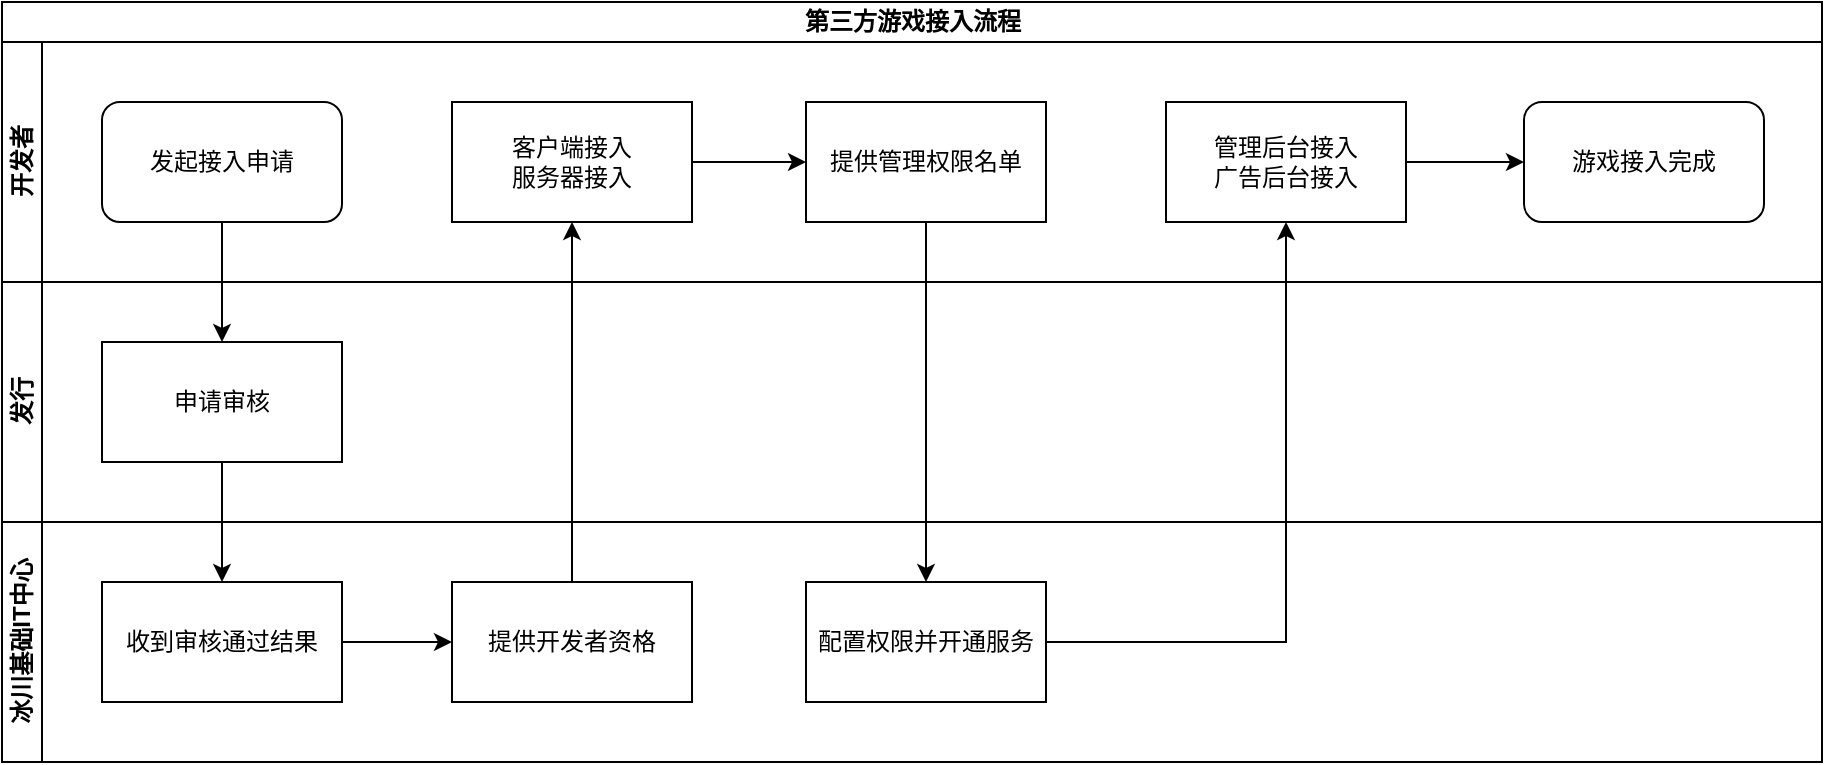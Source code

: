 <mxfile version="13.3.2" type="github">
  <diagram id="1W9tenC9EPOtmQsNZbMY" name="Page-1">
    <mxGraphModel grid="1" shadow="0" math="0" pageHeight="1169" pageWidth="827" pageScale="1" page="1" fold="1" arrows="1" connect="1" tooltips="1" guides="1" gridSize="10" dy="751" dx="1422">
      <root>
        <mxCell id="0" />
        <mxCell id="1" parent="0" />
        <mxCell id="tTeLUpIS2OsSrGD9bRgm-10" value="第三方游戏接入流程" parent="1" vertex="1" style="swimlane;html=1;childLayout=stackLayout;resizeParent=1;resizeParentMax=0;horizontal=1;startSize=20;horizontalStack=0;rounded=0;">
          <mxGeometry as="geometry" y="320" x="448" height="380" width="910" />
        </mxCell>
        <mxCell id="tTeLUpIS2OsSrGD9bRgm-23" value="" parent="tTeLUpIS2OsSrGD9bRgm-10" style="edgeStyle=orthogonalEdgeStyle;rounded=0;orthogonalLoop=1;jettySize=auto;html=1;" target="tTeLUpIS2OsSrGD9bRgm-9" source="tTeLUpIS2OsSrGD9bRgm-8" edge="1">
          <mxGeometry as="geometry" relative="1">
            <mxPoint as="targetPoint" y="190" x="462" />
          </mxGeometry>
        </mxCell>
        <mxCell id="tTeLUpIS2OsSrGD9bRgm-11" value="开发者" parent="tTeLUpIS2OsSrGD9bRgm-10" vertex="1" style="swimlane;html=1;startSize=20;horizontal=0;">
          <mxGeometry as="geometry" y="20" height="120" width="910" />
        </mxCell>
        <mxCell id="tTeLUpIS2OsSrGD9bRgm-21" value="" parent="tTeLUpIS2OsSrGD9bRgm-11" style="edgeStyle=orthogonalEdgeStyle;rounded=0;orthogonalLoop=1;jettySize=auto;html=1;" target="tTeLUpIS2OsSrGD9bRgm-8" source="tTeLUpIS2OsSrGD9bRgm-4" edge="1">
          <mxGeometry as="geometry" relative="1" />
        </mxCell>
        <mxCell id="tTeLUpIS2OsSrGD9bRgm-34" value="" parent="tTeLUpIS2OsSrGD9bRgm-11" style="edgeStyle=orthogonalEdgeStyle;rounded=0;orthogonalLoop=1;jettySize=auto;html=1;" target="tTeLUpIS2OsSrGD9bRgm-33" source="tTeLUpIS2OsSrGD9bRgm-24" edge="1">
          <mxGeometry as="geometry" relative="1" />
        </mxCell>
        <mxCell id="tTeLUpIS2OsSrGD9bRgm-33" value="游戏接入完成" parent="tTeLUpIS2OsSrGD9bRgm-11" vertex="1" style="rounded=1;whiteSpace=wrap;html=1;">
          <mxGeometry as="geometry" y="30" x="761" height="60" width="120" />
        </mxCell>
        <mxCell id="tTeLUpIS2OsSrGD9bRgm-24" value="管理后台接入&lt;br&gt;广告后台接入" parent="tTeLUpIS2OsSrGD9bRgm-11" vertex="1" style="rounded=0;whiteSpace=wrap;html=1;">
          <mxGeometry as="geometry" y="30" x="582" height="60" width="120" />
        </mxCell>
        <mxCell id="tTeLUpIS2OsSrGD9bRgm-8" value="提供管理权限名单" parent="tTeLUpIS2OsSrGD9bRgm-11" vertex="1" style="rounded=0;whiteSpace=wrap;html=1;">
          <mxGeometry as="geometry" y="30" x="402" height="60" width="120" />
        </mxCell>
        <mxCell id="tTeLUpIS2OsSrGD9bRgm-4" value="客户端接入&lt;br&gt;服务器接入" parent="tTeLUpIS2OsSrGD9bRgm-11" vertex="1" style="rounded=0;whiteSpace=wrap;html=1;">
          <mxGeometry as="geometry" y="30" x="225" height="60" width="120" />
        </mxCell>
        <mxCell id="tTeLUpIS2OsSrGD9bRgm-1" value="发起接入申请" parent="tTeLUpIS2OsSrGD9bRgm-11" vertex="1" style="rounded=1;whiteSpace=wrap;html=1;">
          <mxGeometry as="geometry" y="30" x="50" height="60" width="120" />
        </mxCell>
        <mxCell id="tTeLUpIS2OsSrGD9bRgm-12" value="发行" parent="tTeLUpIS2OsSrGD9bRgm-10" vertex="1" style="swimlane;html=1;startSize=20;horizontal=0;">
          <mxGeometry as="geometry" y="140" height="120" width="910" />
        </mxCell>
        <mxCell id="tTeLUpIS2OsSrGD9bRgm-2" value="申请审核" parent="tTeLUpIS2OsSrGD9bRgm-12" vertex="1" style="rounded=0;whiteSpace=wrap;html=1;">
          <mxGeometry as="geometry" y="30" x="50" height="60" width="120" />
        </mxCell>
        <mxCell id="tTeLUpIS2OsSrGD9bRgm-13" value="冰川基础IT中心" parent="tTeLUpIS2OsSrGD9bRgm-10" vertex="1" style="swimlane;html=1;startSize=20;horizontal=0;">
          <mxGeometry as="geometry" y="260" height="120" width="910" />
        </mxCell>
        <mxCell id="tTeLUpIS2OsSrGD9bRgm-17" value="" parent="tTeLUpIS2OsSrGD9bRgm-13" style="edgeStyle=orthogonalEdgeStyle;rounded=0;orthogonalLoop=1;jettySize=auto;html=1;" target="tTeLUpIS2OsSrGD9bRgm-15" source="tTeLUpIS2OsSrGD9bRgm-14" edge="1">
          <mxGeometry as="geometry" relative="1" />
        </mxCell>
        <mxCell id="tTeLUpIS2OsSrGD9bRgm-15" value="提供开发者资格" parent="tTeLUpIS2OsSrGD9bRgm-13" vertex="1" style="rounded=0;whiteSpace=wrap;html=1;">
          <mxGeometry as="geometry" y="30" x="225" height="60" width="120" />
        </mxCell>
        <mxCell id="tTeLUpIS2OsSrGD9bRgm-14" value="收到审核通过结果" parent="tTeLUpIS2OsSrGD9bRgm-13" vertex="1" style="rounded=0;whiteSpace=wrap;html=1;">
          <mxGeometry as="geometry" y="30" x="50" height="60" width="120" />
        </mxCell>
        <mxCell id="tTeLUpIS2OsSrGD9bRgm-9" value="配置权限并开通服务" parent="tTeLUpIS2OsSrGD9bRgm-13" vertex="1" style="rounded=0;whiteSpace=wrap;html=1;">
          <mxGeometry as="geometry" y="30" x="402" height="60" width="120" />
        </mxCell>
        <mxCell id="tTeLUpIS2OsSrGD9bRgm-3" value="" parent="tTeLUpIS2OsSrGD9bRgm-10" style="edgeStyle=orthogonalEdgeStyle;rounded=0;orthogonalLoop=1;jettySize=auto;html=1;" target="tTeLUpIS2OsSrGD9bRgm-2" source="tTeLUpIS2OsSrGD9bRgm-1" edge="1">
          <mxGeometry as="geometry" relative="1" />
        </mxCell>
        <mxCell id="tTeLUpIS2OsSrGD9bRgm-16" value="" parent="tTeLUpIS2OsSrGD9bRgm-10" style="edgeStyle=orthogonalEdgeStyle;rounded=0;orthogonalLoop=1;jettySize=auto;html=1;" target="tTeLUpIS2OsSrGD9bRgm-14" source="tTeLUpIS2OsSrGD9bRgm-2" edge="1">
          <mxGeometry as="geometry" relative="1" />
        </mxCell>
        <mxCell id="tTeLUpIS2OsSrGD9bRgm-6" parent="tTeLUpIS2OsSrGD9bRgm-10" style="edgeStyle=orthogonalEdgeStyle;rounded=0;orthogonalLoop=1;jettySize=auto;html=1;exitX=0.5;exitY=0;exitDx=0;exitDy=0;" target="tTeLUpIS2OsSrGD9bRgm-4" source="tTeLUpIS2OsSrGD9bRgm-15" edge="1">
          <mxGeometry as="geometry" relative="1" />
        </mxCell>
        <mxCell id="tTeLUpIS2OsSrGD9bRgm-25" parent="tTeLUpIS2OsSrGD9bRgm-10" style="edgeStyle=orthogonalEdgeStyle;rounded=0;orthogonalLoop=1;jettySize=auto;html=1;entryX=0.5;entryY=1;entryDx=0;entryDy=0;" target="tTeLUpIS2OsSrGD9bRgm-24" source="tTeLUpIS2OsSrGD9bRgm-9" edge="1">
          <mxGeometry as="geometry" relative="1" />
        </mxCell>
      </root>
    </mxGraphModel>
  </diagram>
</mxfile>
